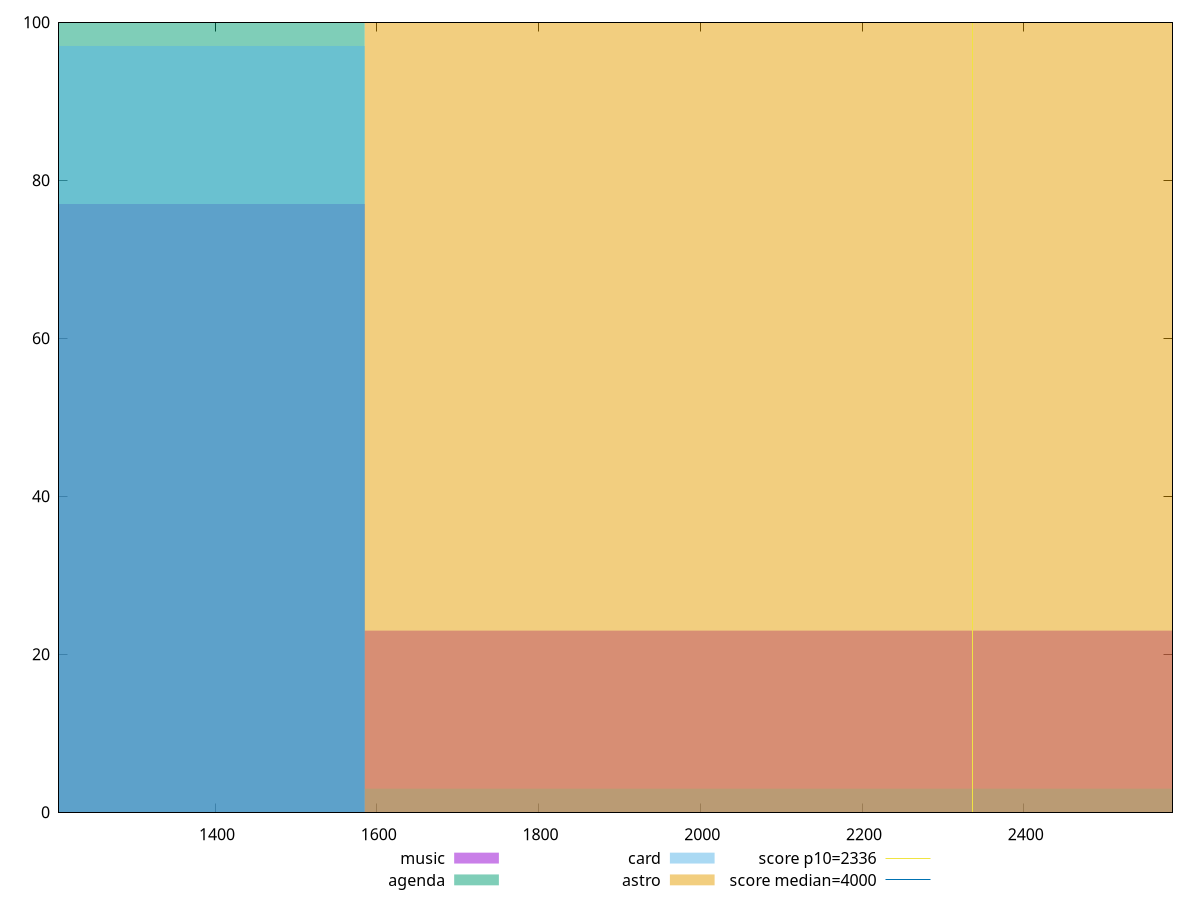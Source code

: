 reset

$music <<EOF
1056.731862078623 77
2113.463724157246 23
EOF

$agenda <<EOF
1056.731862078623 100
EOF

$card <<EOF
2113.463724157246 3
1056.731862078623 97
EOF

$astro <<EOF
2113.463724157246 100
EOF

set key outside below
set boxwidth 1056.731862078623
set xrange [1207.071:2583.7829999999994]
set yrange [0:100]
set trange [0:100]
set style fill transparent solid 0.5 noborder

set parametric
set terminal svg size 640, 520 enhanced background rgb 'white'
set output "reports/report_00032_2021-02-25T10-28-15.087Z/first-contentful-paint/comparison/histogram/all_raw.svg"

plot $music title "music" with boxes, \
     $agenda title "agenda" with boxes, \
     $card title "card" with boxes, \
     $astro title "astro" with boxes, \
     2336,t title "score p10=2336", \
     4000,t title "score median=4000"

reset
